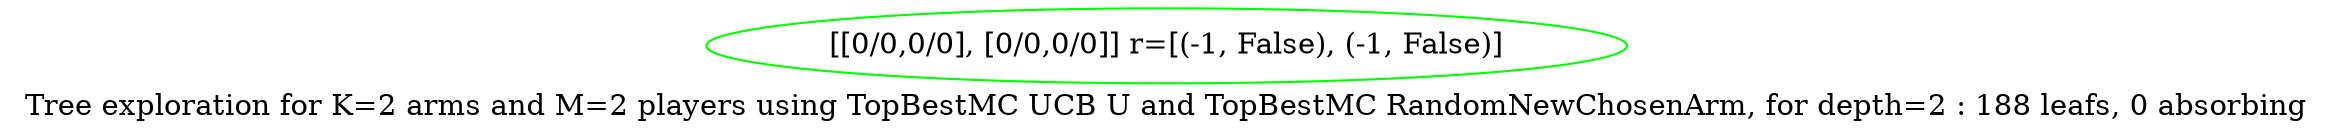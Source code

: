 digraph {
	overlap=false
	label="Tree exploration for K=2 arms and M=2 players using TopBestMC UCB U and TopBestMC RandomNewChosenArm, for depth=2 : 188 leafs, 0 absorbing"
	0 [label="[[0/0,0/0], [0/0,0/0]] r=[(-1, False), (-1, False)]" color=green]
}
